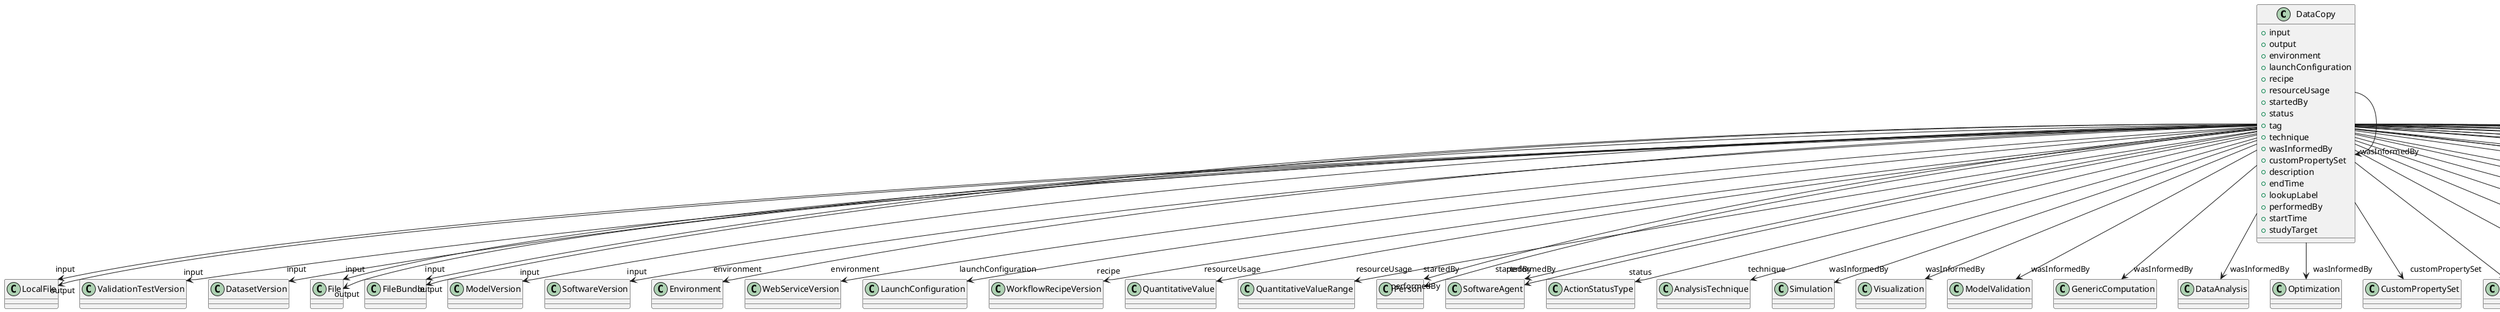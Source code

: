 @startuml
class DataCopy {
+input
+output
+environment
+launchConfiguration
+recipe
+resourceUsage
+startedBy
+status
+tag
+technique
+wasInformedBy
+customPropertySet
+description
+endTime
+lookupLabel
+performedBy
+startTime
+studyTarget

}
DataCopy -d-> "input" LocalFile
DataCopy -d-> "input" ValidationTestVersion
DataCopy -d-> "input" DatasetVersion
DataCopy -d-> "input" File
DataCopy -d-> "input" FileBundle
DataCopy -d-> "input" ModelVersion
DataCopy -d-> "input" SoftwareVersion
DataCopy -d-> "output" LocalFile
DataCopy -d-> "output" File
DataCopy -d-> "output" FileBundle
DataCopy -d-> "environment" Environment
DataCopy -d-> "environment" WebServiceVersion
DataCopy -d-> "launchConfiguration" LaunchConfiguration
DataCopy -d-> "recipe" WorkflowRecipeVersion
DataCopy -d-> "resourceUsage" QuantitativeValue
DataCopy -d-> "resourceUsage" QuantitativeValueRange
DataCopy -d-> "startedBy" Person
DataCopy -d-> "startedBy" SoftwareAgent
DataCopy -d-> "status" ActionStatusType
DataCopy -d-> "technique" AnalysisTechnique
DataCopy -d-> "wasInformedBy" Simulation
DataCopy -d-> "wasInformedBy" Visualization
DataCopy -d-> "wasInformedBy" ModelValidation
DataCopy -d-> "wasInformedBy" GenericComputation
DataCopy -d-> "wasInformedBy" DataAnalysis
DataCopy -d-> "wasInformedBy" DataCopy
DataCopy -d-> "wasInformedBy" Optimization
DataCopy -d-> "customPropertySet" CustomPropertySet
DataCopy -d-> "performedBy" Person
DataCopy -d-> "performedBy" SoftwareAgent
DataCopy -d-> "studyTarget" CellCultureType
DataCopy -d-> "studyTarget" Handedness
DataCopy -d-> "studyTarget" BiologicalSex
DataCopy -d-> "studyTarget" TermSuggestion
DataCopy -d-> "studyTarget" TactileStimulusType
DataCopy -d-> "studyTarget" SubcellularEntity
DataCopy -d-> "studyTarget" OrganismSubstance
DataCopy -d-> "studyTarget" CellType
DataCopy -d-> "studyTarget" UBERONParcellation
DataCopy -d-> "studyTarget" VisualStimulusType
DataCopy -d-> "studyTarget" GustatoryStimulusType
DataCopy -d-> "studyTarget" MolecularEntity
DataCopy -d-> "studyTarget" ElectricalStimulusType
DataCopy -d-> "studyTarget" GeneticStrainType
DataCopy -d-> "studyTarget" Organ
DataCopy -d-> "studyTarget" BreedingType
DataCopy -d-> "studyTarget" DiseaseModel
DataCopy -d-> "studyTarget" OlfactoryStimulusType
DataCopy -d-> "studyTarget" Species
DataCopy -d-> "studyTarget" OrganismSystem
DataCopy -d-> "studyTarget" BiologicalOrder
DataCopy -d-> "studyTarget" OpticalStimulusType
DataCopy -d-> "studyTarget" Disease
DataCopy -d-> "studyTarget" AuditoryStimulusType
DataCopy -d-> "studyTarget" ParcellationEntityVersion
DataCopy -d-> "studyTarget" CustomAnatomicalEntity

@enduml